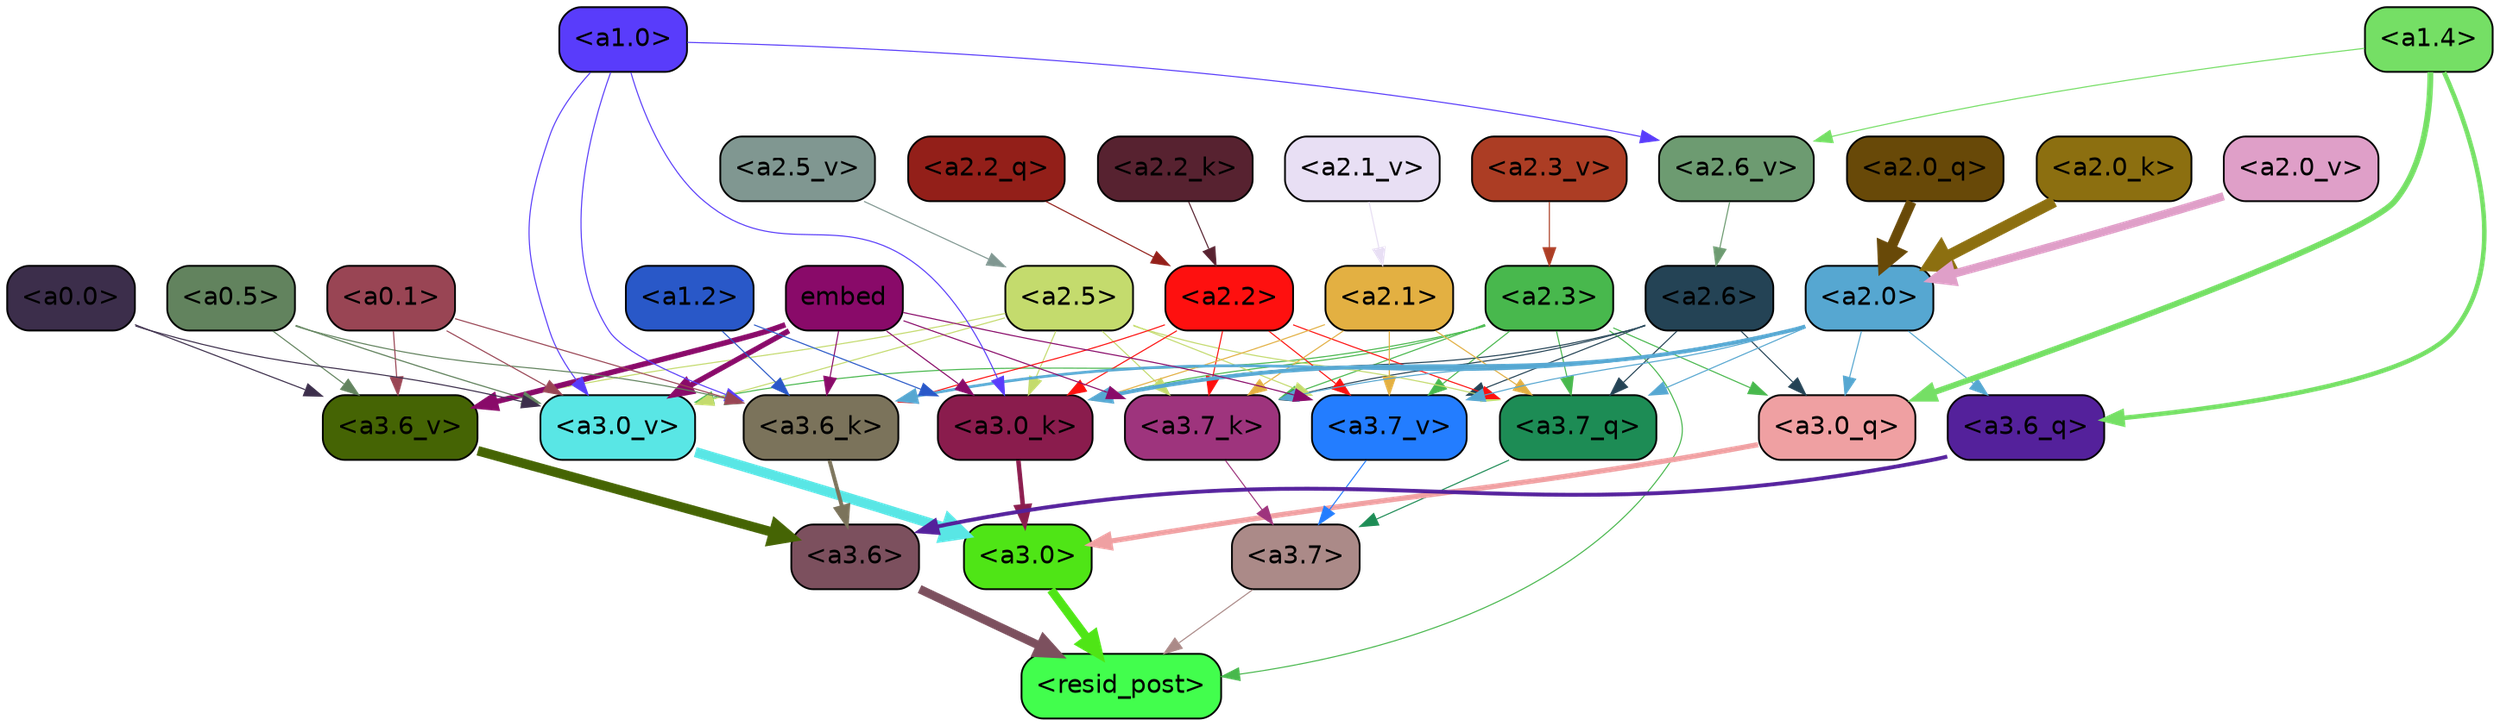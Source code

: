 strict digraph "" {
	graph [bgcolor=transparent,
		layout=dot,
		overlap=false,
		splines=true
	];
	"<a3.7>"	[color=black,
		fillcolor="#ab8a88",
		fontname=Helvetica,
		shape=box,
		style="filled, rounded"];
	"<resid_post>"	[color=black,
		fillcolor="#42fe4d",
		fontname=Helvetica,
		shape=box,
		style="filled, rounded"];
	"<a3.7>" -> "<resid_post>"	[color="#ab8a88",
		penwidth=0.6];
	"<a3.6>"	[color=black,
		fillcolor="#7c505e",
		fontname=Helvetica,
		shape=box,
		style="filled, rounded"];
	"<a3.6>" -> "<resid_post>"	[color="#7c505e",
		penwidth=4.753257989883423];
	"<a3.0>"	[color=black,
		fillcolor="#4fe516",
		fontname=Helvetica,
		shape=box,
		style="filled, rounded"];
	"<a3.0>" -> "<resid_post>"	[color="#4fe516",
		penwidth=4.90053927898407];
	"<a2.3>"	[color=black,
		fillcolor="#48b84d",
		fontname=Helvetica,
		shape=box,
		style="filled, rounded"];
	"<a2.3>" -> "<resid_post>"	[color="#48b84d",
		penwidth=0.6];
	"<a3.7_q>"	[color=black,
		fillcolor="#1d8c55",
		fontname=Helvetica,
		shape=box,
		style="filled, rounded"];
	"<a2.3>" -> "<a3.7_q>"	[color="#48b84d",
		penwidth=0.6];
	"<a3.0_q>"	[color=black,
		fillcolor="#efa0a2",
		fontname=Helvetica,
		shape=box,
		style="filled, rounded"];
	"<a2.3>" -> "<a3.0_q>"	[color="#48b84d",
		penwidth=0.6];
	"<a3.7_k>"	[color=black,
		fillcolor="#9e347d",
		fontname=Helvetica,
		shape=box,
		style="filled, rounded"];
	"<a2.3>" -> "<a3.7_k>"	[color="#48b84d",
		penwidth=0.6];
	"<a3.0_k>"	[color=black,
		fillcolor="#8a1c4d",
		fontname=Helvetica,
		shape=box,
		style="filled, rounded"];
	"<a2.3>" -> "<a3.0_k>"	[color="#48b84d",
		penwidth=0.6];
	"<a3.7_v>"	[color=black,
		fillcolor="#237dff",
		fontname=Helvetica,
		shape=box,
		style="filled, rounded"];
	"<a2.3>" -> "<a3.7_v>"	[color="#48b84d",
		penwidth=0.6];
	"<a3.0_v>"	[color=black,
		fillcolor="#59e6e5",
		fontname=Helvetica,
		shape=box,
		style="filled, rounded"];
	"<a2.3>" -> "<a3.0_v>"	[color="#48b84d",
		penwidth=0.6];
	"<a3.7_q>" -> "<a3.7>"	[color="#1d8c55",
		penwidth=0.6];
	"<a3.6_q>"	[color=black,
		fillcolor="#54219b",
		fontname=Helvetica,
		shape=box,
		style="filled, rounded"];
	"<a3.6_q>" -> "<a3.6>"	[color="#54219b",
		penwidth=2.160832464694977];
	"<a3.0_q>" -> "<a3.0>"	[color="#efa0a2",
		penwidth=2.870753765106201];
	"<a3.7_k>" -> "<a3.7>"	[color="#9e347d",
		penwidth=0.6];
	"<a3.6_k>"	[color=black,
		fillcolor="#7b735b",
		fontname=Helvetica,
		shape=box,
		style="filled, rounded"];
	"<a3.6_k>" -> "<a3.6>"	[color="#7b735b",
		penwidth=2.13908451795578];
	"<a3.0_k>" -> "<a3.0>"	[color="#8a1c4d",
		penwidth=2.520303964614868];
	"<a3.7_v>" -> "<a3.7>"	[color="#237dff",
		penwidth=0.6];
	"<a3.6_v>"	[color=black,
		fillcolor="#456404",
		fontname=Helvetica,
		shape=box,
		style="filled, rounded"];
	"<a3.6_v>" -> "<a3.6>"	[color="#456404",
		penwidth=5.297133803367615];
	"<a3.0_v>" -> "<a3.0>"	[color="#59e6e5",
		penwidth=5.680712580680847];
	"<a2.6>"	[color=black,
		fillcolor="#244355",
		fontname=Helvetica,
		shape=box,
		style="filled, rounded"];
	"<a2.6>" -> "<a3.7_q>"	[color="#244355",
		penwidth=0.6];
	"<a2.6>" -> "<a3.0_q>"	[color="#244355",
		penwidth=0.6];
	"<a2.6>" -> "<a3.7_k>"	[color="#244355",
		penwidth=0.6];
	"<a2.6>" -> "<a3.0_k>"	[color="#244355",
		penwidth=0.6];
	"<a2.6>" -> "<a3.7_v>"	[color="#244355",
		penwidth=0.6];
	"<a2.5>"	[color=black,
		fillcolor="#c4db6d",
		fontname=Helvetica,
		shape=box,
		style="filled, rounded"];
	"<a2.5>" -> "<a3.7_q>"	[color="#c4db6d",
		penwidth=0.6];
	"<a2.5>" -> "<a3.7_k>"	[color="#c4db6d",
		penwidth=0.6];
	"<a2.5>" -> "<a3.0_k>"	[color="#c4db6d",
		penwidth=0.6];
	"<a2.5>" -> "<a3.7_v>"	[color="#c4db6d",
		penwidth=0.6];
	"<a2.5>" -> "<a3.6_v>"	[color="#c4db6d",
		penwidth=0.6];
	"<a2.5>" -> "<a3.0_v>"	[color="#c4db6d",
		penwidth=0.6];
	"<a2.2>"	[color=black,
		fillcolor="#fe100f",
		fontname=Helvetica,
		shape=box,
		style="filled, rounded"];
	"<a2.2>" -> "<a3.7_q>"	[color="#fe100f",
		penwidth=0.6];
	"<a2.2>" -> "<a3.7_k>"	[color="#fe100f",
		penwidth=0.6];
	"<a2.2>" -> "<a3.6_k>"	[color="#fe100f",
		penwidth=0.6];
	"<a2.2>" -> "<a3.0_k>"	[color="#fe100f",
		penwidth=0.6];
	"<a2.2>" -> "<a3.7_v>"	[color="#fe100f",
		penwidth=0.6];
	"<a2.1>"	[color=black,
		fillcolor="#e3b042",
		fontname=Helvetica,
		shape=box,
		style="filled, rounded"];
	"<a2.1>" -> "<a3.7_q>"	[color="#e3b042",
		penwidth=0.6];
	"<a2.1>" -> "<a3.7_k>"	[color="#e3b042",
		penwidth=0.6];
	"<a2.1>" -> "<a3.0_k>"	[color="#e3b042",
		penwidth=0.6];
	"<a2.1>" -> "<a3.7_v>"	[color="#e3b042",
		penwidth=0.6];
	"<a2.0>"	[color=black,
		fillcolor="#56a7d1",
		fontname=Helvetica,
		shape=box,
		style="filled, rounded"];
	"<a2.0>" -> "<a3.7_q>"	[color="#56a7d1",
		penwidth=0.6];
	"<a2.0>" -> "<a3.6_q>"	[color="#56a7d1",
		penwidth=0.6];
	"<a2.0>" -> "<a3.0_q>"	[color="#56a7d1",
		penwidth=0.6];
	"<a2.0>" -> "<a3.7_k>"	[color="#56a7d1",
		penwidth=0.6];
	"<a2.0>" -> "<a3.6_k>"	[color="#56a7d1",
		penwidth=1.5348684191703796];
	"<a2.0>" -> "<a3.0_k>"	[color="#56a7d1",
		penwidth=2.172017753124237];
	"<a2.0>" -> "<a3.7_v>"	[color="#56a7d1",
		penwidth=0.6];
	"<a1.4>"	[color=black,
		fillcolor="#75df65",
		fontname=Helvetica,
		shape=box,
		style="filled, rounded"];
	"<a1.4>" -> "<a3.6_q>"	[color="#75df65",
		penwidth=2.532623291015625];
	"<a1.4>" -> "<a3.0_q>"	[color="#75df65",
		penwidth=3.2595192790031433];
	"<a2.6_v>"	[color=black,
		fillcolor="#6d9b71",
		fontname=Helvetica,
		shape=box,
		style="filled, rounded"];
	"<a1.4>" -> "<a2.6_v>"	[color="#75df65",
		penwidth=0.6];
	embed	[color=black,
		fillcolor="#890a69",
		fontname=Helvetica,
		shape=box,
		style="filled, rounded"];
	embed -> "<a3.7_k>"	[color="#890a69",
		penwidth=0.6];
	embed -> "<a3.6_k>"	[color="#890a69",
		penwidth=0.6];
	embed -> "<a3.0_k>"	[color="#890a69",
		penwidth=0.6117386221885681];
	embed -> "<a3.7_v>"	[color="#890a69",
		penwidth=0.6];
	embed -> "<a3.6_v>"	[color="#890a69",
		penwidth=3.0186105966567993];
	embed -> "<a3.0_v>"	[color="#890a69",
		penwidth=2.969020187854767];
	"<a1.2>"	[color=black,
		fillcolor="#2958c8",
		fontname=Helvetica,
		shape=box,
		style="filled, rounded"];
	"<a1.2>" -> "<a3.6_k>"	[color="#2958c8",
		penwidth=0.6];
	"<a1.2>" -> "<a3.0_k>"	[color="#2958c8",
		penwidth=0.6];
	"<a1.0>"	[color=black,
		fillcolor="#593cfb",
		fontname=Helvetica,
		shape=box,
		style="filled, rounded"];
	"<a1.0>" -> "<a3.6_k>"	[color="#593cfb",
		penwidth=0.6];
	"<a1.0>" -> "<a3.0_k>"	[color="#593cfb",
		penwidth=0.6];
	"<a1.0>" -> "<a3.0_v>"	[color="#593cfb",
		penwidth=0.6];
	"<a1.0>" -> "<a2.6_v>"	[color="#593cfb",
		penwidth=0.6];
	"<a0.5>"	[color=black,
		fillcolor="#62835e",
		fontname=Helvetica,
		shape=box,
		style="filled, rounded"];
	"<a0.5>" -> "<a3.6_k>"	[color="#62835e",
		penwidth=0.6];
	"<a0.5>" -> "<a3.6_v>"	[color="#62835e",
		penwidth=0.6];
	"<a0.5>" -> "<a3.0_v>"	[color="#62835e",
		penwidth=0.6409564018249512];
	"<a0.1>"	[color=black,
		fillcolor="#994554",
		fontname=Helvetica,
		shape=box,
		style="filled, rounded"];
	"<a0.1>" -> "<a3.6_k>"	[color="#994554",
		penwidth=0.6];
	"<a0.1>" -> "<a3.6_v>"	[color="#994554",
		penwidth=0.6];
	"<a0.1>" -> "<a3.0_v>"	[color="#994554",
		penwidth=0.6];
	"<a0.0>"	[color=black,
		fillcolor="#3c2e4b",
		fontname=Helvetica,
		shape=box,
		style="filled, rounded"];
	"<a0.0>" -> "<a3.6_v>"	[color="#3c2e4b",
		penwidth=0.6];
	"<a0.0>" -> "<a3.0_v>"	[color="#3c2e4b",
		penwidth=0.6];
	"<a2.2_q>"	[color=black,
		fillcolor="#931f19",
		fontname=Helvetica,
		shape=box,
		style="filled, rounded"];
	"<a2.2_q>" -> "<a2.2>"	[color="#931f19",
		penwidth=0.6];
	"<a2.0_q>"	[color=black,
		fillcolor="#684908",
		fontname=Helvetica,
		shape=box,
		style="filled, rounded"];
	"<a2.0_q>" -> "<a2.0>"	[color="#684908",
		penwidth=5.682948350906372];
	"<a2.2_k>"	[color=black,
		fillcolor="#572230",
		fontname=Helvetica,
		shape=box,
		style="filled, rounded"];
	"<a2.2_k>" -> "<a2.2>"	[color="#572230",
		penwidth=0.6];
	"<a2.0_k>"	[color=black,
		fillcolor="#8c6f10",
		fontname=Helvetica,
		shape=box,
		style="filled, rounded"];
	"<a2.0_k>" -> "<a2.0>"	[color="#8c6f10",
		penwidth=6.450693130493164];
	"<a2.6_v>" -> "<a2.6>"	[color="#6d9b71",
		penwidth=0.6];
	"<a2.5_v>"	[color=black,
		fillcolor="#809791",
		fontname=Helvetica,
		shape=box,
		style="filled, rounded"];
	"<a2.5_v>" -> "<a2.5>"	[color="#809791",
		penwidth=0.6];
	"<a2.3_v>"	[color=black,
		fillcolor="#ac3d24",
		fontname=Helvetica,
		shape=box,
		style="filled, rounded"];
	"<a2.3_v>" -> "<a2.3>"	[color="#ac3d24",
		penwidth=0.6];
	"<a2.1_v>"	[color=black,
		fillcolor="#e8dff4",
		fontname=Helvetica,
		shape=box,
		style="filled, rounded"];
	"<a2.1_v>" -> "<a2.1>"	[color="#e8dff4",
		penwidth=0.6];
	"<a2.0_v>"	[color=black,
		fillcolor="#df9fc8",
		fontname=Helvetica,
		shape=box,
		style="filled, rounded"];
	"<a2.0_v>" -> "<a2.0>"	[color="#df9fc8",
		penwidth=4.592647075653076];
}
